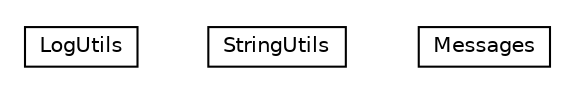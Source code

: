 #!/usr/local/bin/dot
#
# Class diagram 
# Generated by UMLGraph version 5.1 (http://www.umlgraph.org/)
#

digraph G {
	edge [fontname="Helvetica",fontsize=10,labelfontname="Helvetica",labelfontsize=10];
	node [fontname="Helvetica",fontsize=10,shape=plaintext];
	nodesep=0.25;
	ranksep=0.5;
	// org.universAAL.middleware.container.utils.LogUtils
	c34583 [label=<<table title="org.universAAL.middleware.container.utils.LogUtils" border="0" cellborder="1" cellspacing="0" cellpadding="2" port="p" href="./LogUtils.html">
		<tr><td><table border="0" cellspacing="0" cellpadding="1">
<tr><td align="center" balign="center"> LogUtils </td></tr>
		</table></td></tr>
		</table>>, fontname="Helvetica", fontcolor="black", fontsize=10.0];
	// org.universAAL.middleware.container.utils.StringUtils
	c34584 [label=<<table title="org.universAAL.middleware.container.utils.StringUtils" border="0" cellborder="1" cellspacing="0" cellpadding="2" port="p" href="./StringUtils.html">
		<tr><td><table border="0" cellspacing="0" cellpadding="1">
<tr><td align="center" balign="center"> StringUtils </td></tr>
		</table></td></tr>
		</table>>, fontname="Helvetica", fontcolor="black", fontsize=10.0];
	// org.universAAL.middleware.container.utils.Messages
	c34585 [label=<<table title="org.universAAL.middleware.container.utils.Messages" border="0" cellborder="1" cellspacing="0" cellpadding="2" port="p" href="./Messages.html">
		<tr><td><table border="0" cellspacing="0" cellpadding="1">
<tr><td align="center" balign="center"> Messages </td></tr>
		</table></td></tr>
		</table>>, fontname="Helvetica", fontcolor="black", fontsize=10.0];
}

